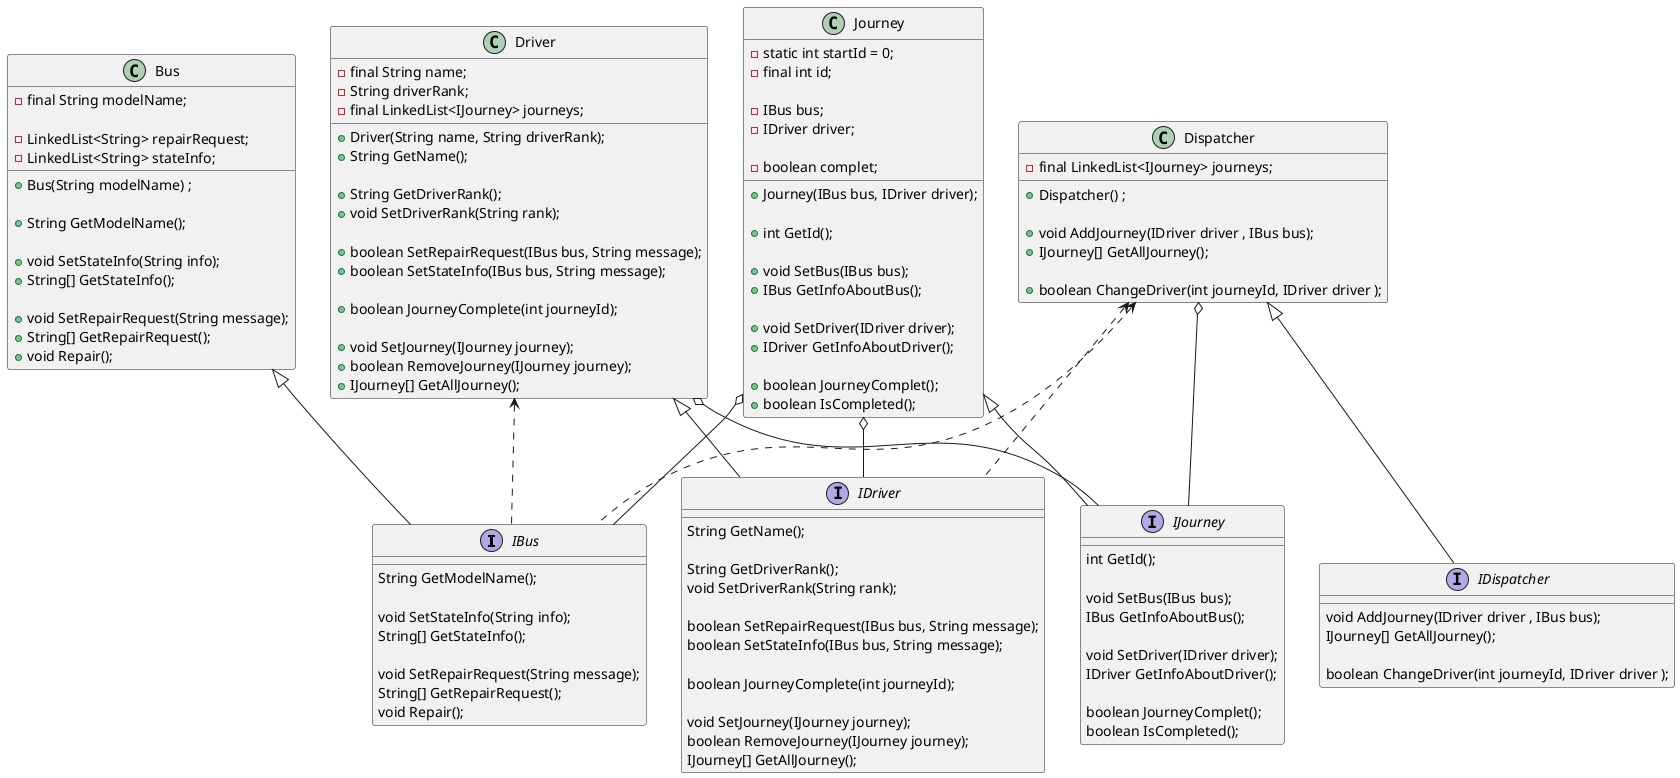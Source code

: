 @startuml

interface IBus {
     String GetModelName();

     void SetStateInfo(String info);
     String[] GetStateInfo();

     void SetRepairRequest(String message);
     String[] GetRepairRequest();
     void Repair();
}

interface IDriver {
    String GetName();

    String GetDriverRank();
    void SetDriverRank(String rank);

    boolean SetRepairRequest(IBus bus, String message);
    boolean SetStateInfo(IBus bus, String message);

    boolean JourneyComplete(int journeyId);

    void SetJourney(IJourney journey);
    boolean RemoveJourney(IJourney journey);
    IJourney[] GetAllJourney();
}

interface IDispatcher {
    void AddJourney(IDriver driver , IBus bus);
    IJourney[] GetAllJourney();

    boolean ChangeDriver(int journeyId, IDriver driver );
}

 interface IJourney {
    int GetId();

    void SetBus(IBus bus);
    IBus GetInfoAboutBus();

    void SetDriver(IDriver driver);
    IDriver GetInfoAboutDriver();

    boolean JourneyСomplet();
    boolean IsCompleted();
}

class Bus {
     - final String modelName;

     - LinkedList<String> repairRequest;
     - LinkedList<String> stateInfo;

    + Bus(String modelName) ;

    + String GetModelName();

    + void SetStateInfo(String info);
    + String[] GetStateInfo();

    + void SetRepairRequest(String message);
    + String[] GetRepairRequest();
    + void Repair();
}

class Driver {
    - final String name;
    - String driverRank;
    - final LinkedList<IJourney> journeys;

    + Driver(String name, String driverRank);


    + String GetName();

    + String GetDriverRank();
    + void SetDriverRank(String rank);

    + boolean SetRepairRequest(IBus bus, String message);
    + boolean SetStateInfo(IBus bus, String message);

    + boolean JourneyComplete(int journeyId);

    + void SetJourney(IJourney journey);
    + boolean RemoveJourney(IJourney journey);
    + IJourney[] GetAllJourney();
}

 class Journey {
     - static int startId = 0;
     - final int id;

     - IBus bus;
     - IDriver driver;

     - boolean complet;

     + Journey(IBus bus, IDriver driver);

     + int GetId();

     + void SetBus(IBus bus);
     + IBus GetInfoAboutBus();

     + void SetDriver(IDriver driver);
     + IDriver GetInfoAboutDriver();

     + boolean JourneyСomplet();
     + boolean IsCompleted();
}

class Dispatcher {
    - final LinkedList<IJourney> journeys;

    + Dispatcher() ;

    + void AddJourney(IDriver driver , IBus bus);
    + IJourney[] GetAllJourney();

    + boolean ChangeDriver(int journeyId, IDriver driver );
}

Bus <|-- IBus
Driver <|-- IDriver
Journey <|-- IJourney
Dispatcher <|-- IDispatcher


Dispatcher o-- IJourney
Dispatcher <.. IBus
Dispatcher <.. IDriver

Journey o-- IBus
Journey o-- IDriver

Driver o-- IJourney
Driver <.. IBus

@enduml